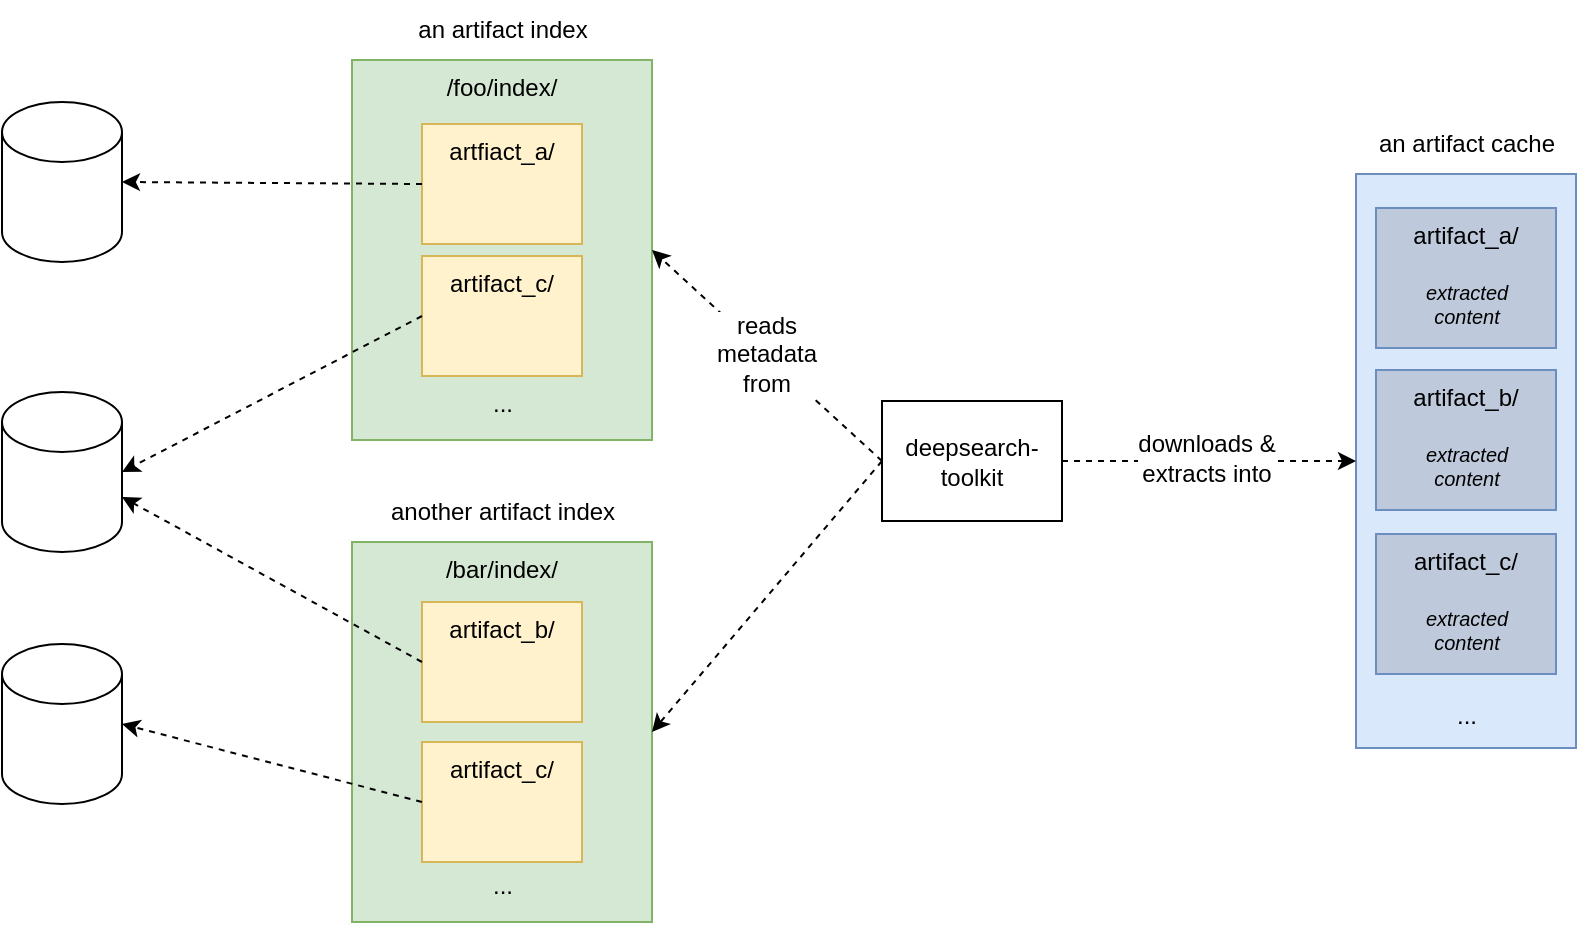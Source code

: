 <mxfile version="20.3.0" type="device"><diagram id="uD-RMPnPRatl6ZgYXZys" name="Page-1"><mxGraphModel dx="2066" dy="1212" grid="1" gridSize="10" guides="1" tooltips="1" connect="1" arrows="1" fold="1" page="1" pageScale="1" pageWidth="1169" pageHeight="827" math="0" shadow="0"><root><mxCell id="0"/><mxCell id="1" parent="0"/><mxCell id="qRJux6UX2ljU27FtxMui-1" value="/foo/index/" style="rounded=0;whiteSpace=wrap;html=1;verticalAlign=top;align=center;labelBackgroundColor=none;fillColor=#d5e8d4;strokeColor=#82b366;" parent="1" vertex="1"><mxGeometry x="235" y="70" width="150" height="190" as="geometry"/></mxCell><mxCell id="qRJux6UX2ljU27FtxMui-2" value="artfiact_a/" style="rounded=0;whiteSpace=wrap;html=1;verticalAlign=top;align=center;fillColor=#fff2cc;strokeColor=#d6b656;" parent="1" vertex="1"><mxGeometry x="270" y="102" width="80" height="60" as="geometry"/></mxCell><mxCell id="qRJux6UX2ljU27FtxMui-3" value="artifact_c/" style="rounded=0;whiteSpace=wrap;html=1;verticalAlign=top;align=center;fillColor=#fff2cc;strokeColor=#d6b656;" parent="1" vertex="1"><mxGeometry x="270" y="168" width="80" height="60" as="geometry"/></mxCell><mxCell id="qRJux6UX2ljU27FtxMui-10" value="/bar/index/" style="rounded=0;whiteSpace=wrap;verticalAlign=top;align=center;fillColor=#d5e8d4;strokeColor=#82b366;" parent="1" vertex="1"><mxGeometry x="235" y="311" width="150" height="190" as="geometry"/></mxCell><mxCell id="qRJux6UX2ljU27FtxMui-11" value="artifact_b/" style="rounded=0;whiteSpace=wrap;verticalAlign=top;align=center;fillColor=#fff2cc;strokeColor=#d6b656;" parent="1" vertex="1"><mxGeometry x="270" y="341" width="80" height="60" as="geometry"/></mxCell><mxCell id="qRJux6UX2ljU27FtxMui-12" value="artifact_c/" style="rounded=0;whiteSpace=wrap;verticalAlign=top;align=center;fillColor=#fff2cc;strokeColor=#d6b656;" parent="1" vertex="1"><mxGeometry x="270" y="411" width="80" height="60" as="geometry"/></mxCell><mxCell id="qRJux6UX2ljU27FtxMui-14" value="an artifact index" style="text;html=1;align=center;verticalAlign=middle;resizable=0;points=[];autosize=1;strokeColor=none;fillColor=none;" parent="1" vertex="1"><mxGeometry x="255" y="40" width="110" height="30" as="geometry"/></mxCell><mxCell id="qRJux6UX2ljU27FtxMui-16" value="deepsearch-toolkit" style="rounded=0;whiteSpace=wrap;html=1;" parent="1" vertex="1"><mxGeometry x="500" y="240.5" width="90" height="60" as="geometry"/></mxCell><mxCell id="qRJux6UX2ljU27FtxMui-17" value="" style="endArrow=classic;html=1;rounded=0;exitX=0;exitY=0.5;exitDx=0;exitDy=0;dashed=1;entryX=1;entryY=0.5;entryDx=0;entryDy=0;" parent="1" source="qRJux6UX2ljU27FtxMui-16" target="qRJux6UX2ljU27FtxMui-1" edge="1"><mxGeometry width="50" height="50" relative="1" as="geometry"><mxPoint x="355" y="380" as="sourcePoint"/><mxPoint x="430" y="226" as="targetPoint"/></mxGeometry></mxCell><mxCell id="qRJux6UX2ljU27FtxMui-63" value="reads&lt;br&gt;metadata&lt;br&gt;from&lt;br&gt;" style="edgeLabel;html=1;align=center;verticalAlign=middle;resizable=0;points=[];fontSize=12;fontColor=#000000;" parent="qRJux6UX2ljU27FtxMui-17" vertex="1" connectable="0"><mxGeometry x="0.02" relative="1" as="geometry"><mxPoint as="offset"/></mxGeometry></mxCell><mxCell id="qRJux6UX2ljU27FtxMui-18" value="" style="endArrow=classic;html=1;rounded=0;entryX=1;entryY=0.5;entryDx=0;entryDy=0;exitX=0;exitY=0.5;exitDx=0;exitDy=0;dashed=1;" parent="1" source="qRJux6UX2ljU27FtxMui-16" target="qRJux6UX2ljU27FtxMui-10" edge="1"><mxGeometry width="50" height="50" relative="1" as="geometry"><mxPoint x="545" y="150" as="sourcePoint"/><mxPoint x="490" y="340" as="targetPoint"/></mxGeometry></mxCell><mxCell id="qRJux6UX2ljU27FtxMui-21" value="" style="shape=cylinder3;whiteSpace=wrap;html=1;boundedLbl=1;backgroundOutline=1;size=15;" parent="1" vertex="1"><mxGeometry x="60" y="91" width="60" height="80" as="geometry"/></mxCell><mxCell id="qRJux6UX2ljU27FtxMui-22" value="" style="endArrow=classic;html=1;rounded=0;dashed=1;exitX=0;exitY=0.5;exitDx=0;exitDy=0;entryX=1;entryY=0.5;entryDx=0;entryDy=0;entryPerimeter=0;" parent="1" source="qRJux6UX2ljU27FtxMui-2" target="qRJux6UX2ljU27FtxMui-21" edge="1"><mxGeometry width="50" height="50" relative="1" as="geometry"><mxPoint x="200" y="372" as="sourcePoint"/><mxPoint x="240" y="322" as="targetPoint"/></mxGeometry></mxCell><mxCell id="qRJux6UX2ljU27FtxMui-23" value="" style="shape=cylinder3;whiteSpace=wrap;html=1;boundedLbl=1;backgroundOutline=1;size=15;" parent="1" vertex="1"><mxGeometry x="60" y="236" width="60" height="80" as="geometry"/></mxCell><mxCell id="qRJux6UX2ljU27FtxMui-24" value="" style="shape=cylinder3;whiteSpace=wrap;html=1;boundedLbl=1;backgroundOutline=1;size=15;" parent="1" vertex="1"><mxGeometry x="60" y="362" width="60" height="80" as="geometry"/></mxCell><mxCell id="qRJux6UX2ljU27FtxMui-26" value="" style="endArrow=classic;html=1;rounded=0;dashed=1;exitX=0;exitY=0.5;exitDx=0;exitDy=0;entryX=1;entryY=0.5;entryDx=0;entryDy=0;entryPerimeter=0;" parent="1" source="qRJux6UX2ljU27FtxMui-3" target="qRJux6UX2ljU27FtxMui-23" edge="1"><mxGeometry width="50" height="50" relative="1" as="geometry"><mxPoint x="410" y="442" as="sourcePoint"/><mxPoint x="460" y="392" as="targetPoint"/></mxGeometry></mxCell><mxCell id="qRJux6UX2ljU27FtxMui-27" value="" style="endArrow=classic;html=1;rounded=0;dashed=1;exitX=0;exitY=0.5;exitDx=0;exitDy=0;entryX=1;entryY=0;entryDx=0;entryDy=52.5;entryPerimeter=0;" parent="1" source="qRJux6UX2ljU27FtxMui-11" target="qRJux6UX2ljU27FtxMui-23" edge="1"><mxGeometry width="50" height="50" relative="1" as="geometry"><mxPoint x="470" y="336" as="sourcePoint"/><mxPoint x="503.7" y="386.35" as="targetPoint"/></mxGeometry></mxCell><mxCell id="qRJux6UX2ljU27FtxMui-28" value="" style="endArrow=classic;html=1;rounded=0;dashed=1;exitX=0;exitY=0.5;exitDx=0;exitDy=0;entryX=1;entryY=0.5;entryDx=0;entryDy=0;entryPerimeter=0;" parent="1" source="qRJux6UX2ljU27FtxMui-12" target="qRJux6UX2ljU27FtxMui-24" edge="1"><mxGeometry width="50" height="50" relative="1" as="geometry"><mxPoint x="640" y="336" as="sourcePoint"/><mxPoint x="546.3" y="386.35" as="targetPoint"/></mxGeometry></mxCell><mxCell id="qRJux6UX2ljU27FtxMui-33" value="..." style="text;html=1;align=center;verticalAlign=middle;resizable=0;points=[];autosize=1;strokeColor=none;fillColor=none;" parent="1" vertex="1"><mxGeometry x="295" y="468" width="30" height="30" as="geometry"/></mxCell><mxCell id="qRJux6UX2ljU27FtxMui-34" value="..." style="text;html=1;align=center;verticalAlign=middle;resizable=0;points=[];autosize=1;strokeColor=none;fillColor=none;" parent="1" vertex="1"><mxGeometry x="295" y="227" width="30" height="30" as="geometry"/></mxCell><mxCell id="qRJux6UX2ljU27FtxMui-35" value="" style="rounded=0;whiteSpace=wrap;html=1;labelBackgroundColor=none;fillColor=#dae8fc;strokeColor=#6c8ebf;" parent="1" vertex="1"><mxGeometry x="737" y="127" width="110" height="287" as="geometry"/></mxCell><mxCell id="qRJux6UX2ljU27FtxMui-37" value="another artifact index" style="text;html=1;align=center;verticalAlign=middle;resizable=0;points=[];autosize=1;strokeColor=none;fillColor=none;" parent="1" vertex="1"><mxGeometry x="240" y="281" width="140" height="30" as="geometry"/></mxCell><mxCell id="qRJux6UX2ljU27FtxMui-38" value="artifact_a/" style="rounded=0;whiteSpace=wrap;html=1;labelBackgroundColor=none;fillColor=#BECADB;strokeColor=#6c8ebf;verticalAlign=top;" parent="1" vertex="1"><mxGeometry x="747" y="144" width="90" height="70" as="geometry"/></mxCell><mxCell id="qRJux6UX2ljU27FtxMui-42" value="" style="endArrow=classic;html=1;rounded=0;dashed=1;exitX=1;exitY=0.5;exitDx=0;exitDy=0;entryX=0;entryY=0.5;entryDx=0;entryDy=0;" parent="1" source="qRJux6UX2ljU27FtxMui-16" target="qRJux6UX2ljU27FtxMui-35" edge="1"><mxGeometry width="50" height="50" relative="1" as="geometry"><mxPoint x="295" y="142" as="sourcePoint"/><mxPoint x="130" y="141" as="targetPoint"/></mxGeometry></mxCell><mxCell id="qRJux6UX2ljU27FtxMui-64" value="downloads &amp;amp;&lt;br&gt;extracts into" style="edgeLabel;html=1;align=center;verticalAlign=middle;resizable=0;points=[];fontSize=12;fontColor=#000000;" parent="qRJux6UX2ljU27FtxMui-42" vertex="1" connectable="0"><mxGeometry x="-0.021" y="2" relative="1" as="geometry"><mxPoint as="offset"/></mxGeometry></mxCell><mxCell id="qRJux6UX2ljU27FtxMui-53" value="..." style="text;html=1;align=center;verticalAlign=middle;resizable=0;points=[];autosize=1;strokeColor=none;fillColor=none;" parent="1" vertex="1"><mxGeometry x="777" y="383" width="30" height="30" as="geometry"/></mxCell><mxCell id="qRJux6UX2ljU27FtxMui-54" value="extracted&lt;br style=&quot;font-size: 10px;&quot;&gt;content" style="text;html=1;align=center;verticalAlign=middle;resizable=0;points=[];autosize=1;strokeColor=none;fillColor=none;fontColor=#000000;fontStyle=2;fontSize=10;" parent="1" vertex="1"><mxGeometry x="762" y="172" width="60" height="40" as="geometry"/></mxCell><mxCell id="qRJux6UX2ljU27FtxMui-56" value="artifact_b/" style="rounded=0;whiteSpace=wrap;html=1;labelBackgroundColor=none;fillColor=#BECADB;strokeColor=#6c8ebf;verticalAlign=top;" parent="1" vertex="1"><mxGeometry x="747" y="225" width="90" height="70" as="geometry"/></mxCell><mxCell id="qRJux6UX2ljU27FtxMui-57" value="extracted&lt;br style=&quot;font-size: 10px;&quot;&gt;content" style="text;html=1;align=center;verticalAlign=middle;resizable=0;points=[];autosize=1;strokeColor=none;fillColor=none;fontColor=#000000;fontStyle=2;fontSize=10;" parent="1" vertex="1"><mxGeometry x="762" y="253" width="60" height="40" as="geometry"/></mxCell><mxCell id="qRJux6UX2ljU27FtxMui-58" value="artifact_c/" style="rounded=0;whiteSpace=wrap;html=1;labelBackgroundColor=none;fillColor=#BECADB;strokeColor=#6c8ebf;verticalAlign=top;" parent="1" vertex="1"><mxGeometry x="747" y="307" width="90" height="70" as="geometry"/></mxCell><mxCell id="qRJux6UX2ljU27FtxMui-59" value="extracted&lt;br style=&quot;font-size: 10px;&quot;&gt;content" style="text;html=1;align=center;verticalAlign=middle;resizable=0;points=[];autosize=1;strokeColor=none;fillColor=none;fontColor=#000000;fontStyle=2;fontSize=10;" parent="1" vertex="1"><mxGeometry x="762" y="335" width="60" height="40" as="geometry"/></mxCell><mxCell id="qRJux6UX2ljU27FtxMui-62" value="an artifact cache" style="text;html=1;align=center;verticalAlign=middle;resizable=0;points=[];autosize=1;strokeColor=none;fillColor=none;" parent="1" vertex="1"><mxGeometry x="737" y="97" width="110" height="30" as="geometry"/></mxCell></root></mxGraphModel></diagram></mxfile>